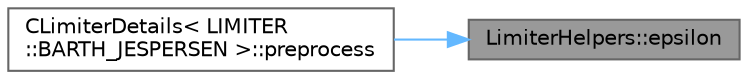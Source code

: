 digraph "LimiterHelpers::epsilon"
{
 // LATEX_PDF_SIZE
  bgcolor="transparent";
  edge [fontname=Helvetica,fontsize=10,labelfontname=Helvetica,labelfontsize=10];
  node [fontname=Helvetica,fontsize=10,shape=box,height=0.2,width=0.4];
  rankdir="RL";
  Node1 [id="Node000001",label="LimiterHelpers::epsilon",height=0.2,width=0.4,color="gray40", fillcolor="grey60", style="filled", fontcolor="black",tooltip=" "];
  Node1 -> Node2 [id="edge1_Node000001_Node000002",dir="back",color="steelblue1",style="solid",tooltip=" "];
  Node2 [id="Node000002",label="CLimiterDetails\< LIMITER\l::BARTH_JESPERSEN \>::preprocess",height=0.2,width=0.4,color="grey40", fillcolor="white", style="filled",URL="$structCLimiterDetails_3_01LIMITER_1_1BARTH__JESPERSEN_01_4.html#a648e41547f29d7e98468154e1a29109e",tooltip="Set a small epsilon to avoid divisions by 0."];
}
